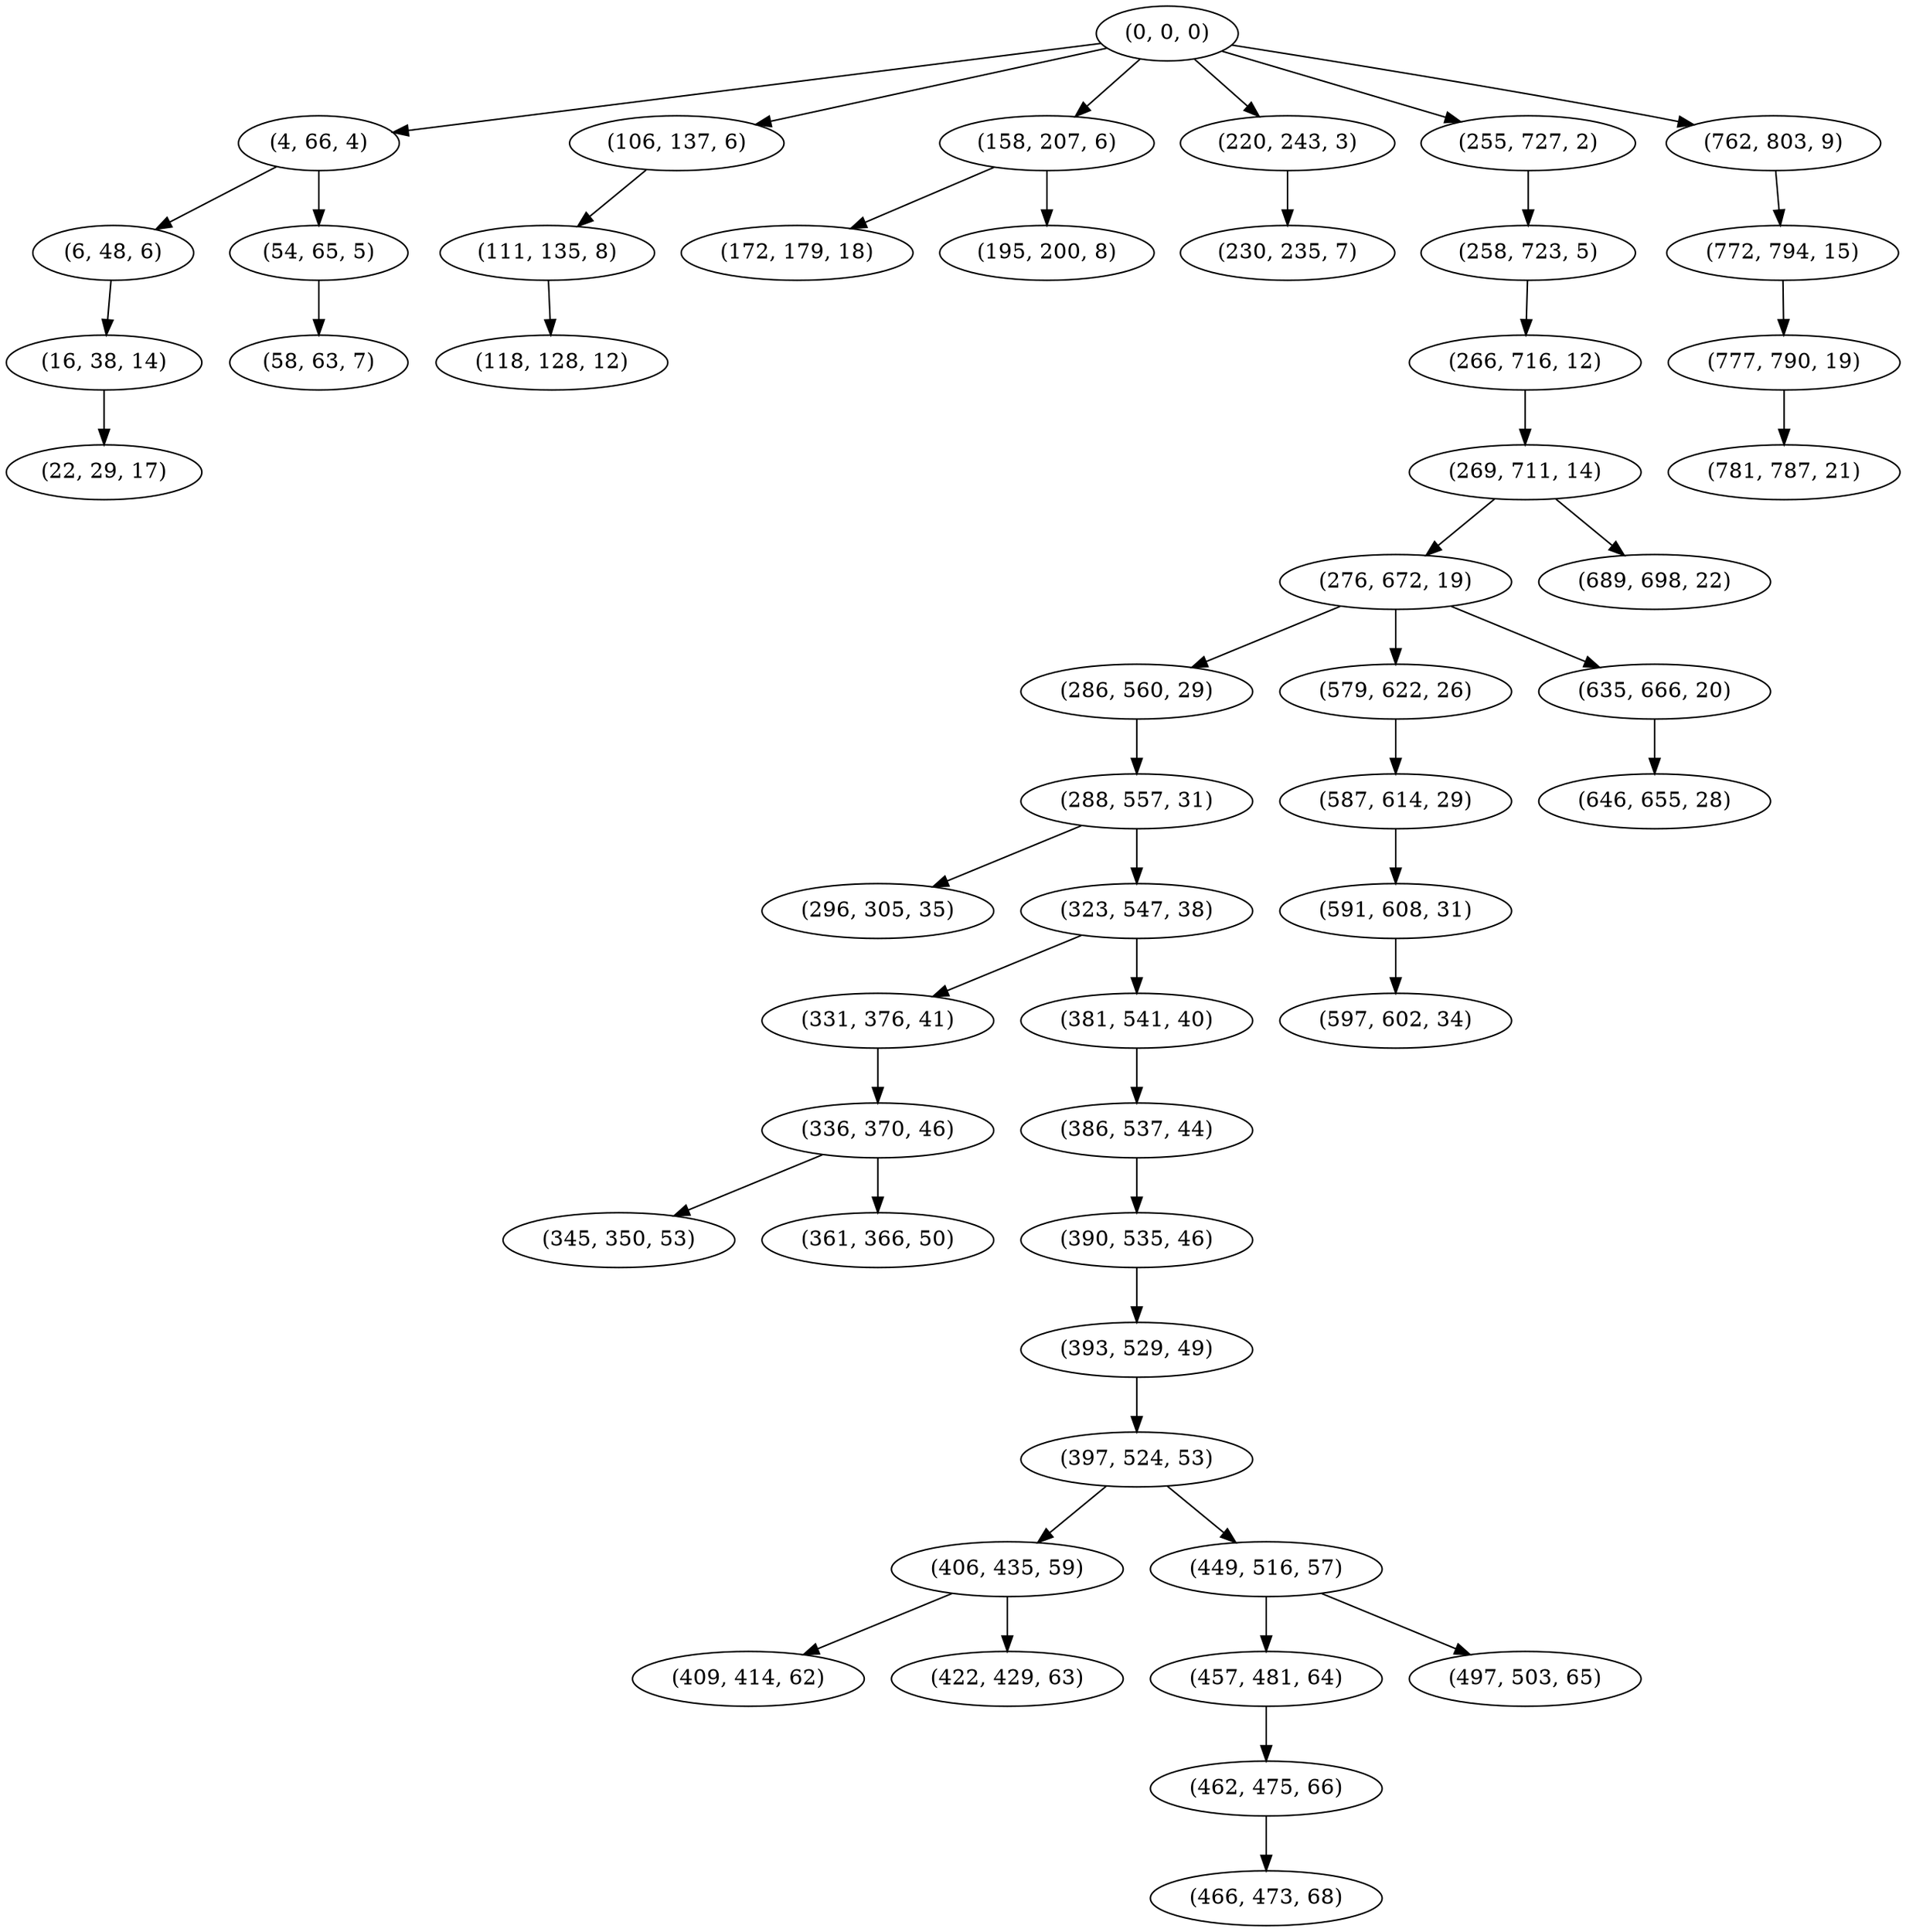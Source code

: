 digraph tree {
    "(0, 0, 0)";
    "(4, 66, 4)";
    "(6, 48, 6)";
    "(16, 38, 14)";
    "(22, 29, 17)";
    "(54, 65, 5)";
    "(58, 63, 7)";
    "(106, 137, 6)";
    "(111, 135, 8)";
    "(118, 128, 12)";
    "(158, 207, 6)";
    "(172, 179, 18)";
    "(195, 200, 8)";
    "(220, 243, 3)";
    "(230, 235, 7)";
    "(255, 727, 2)";
    "(258, 723, 5)";
    "(266, 716, 12)";
    "(269, 711, 14)";
    "(276, 672, 19)";
    "(286, 560, 29)";
    "(288, 557, 31)";
    "(296, 305, 35)";
    "(323, 547, 38)";
    "(331, 376, 41)";
    "(336, 370, 46)";
    "(345, 350, 53)";
    "(361, 366, 50)";
    "(381, 541, 40)";
    "(386, 537, 44)";
    "(390, 535, 46)";
    "(393, 529, 49)";
    "(397, 524, 53)";
    "(406, 435, 59)";
    "(409, 414, 62)";
    "(422, 429, 63)";
    "(449, 516, 57)";
    "(457, 481, 64)";
    "(462, 475, 66)";
    "(466, 473, 68)";
    "(497, 503, 65)";
    "(579, 622, 26)";
    "(587, 614, 29)";
    "(591, 608, 31)";
    "(597, 602, 34)";
    "(635, 666, 20)";
    "(646, 655, 28)";
    "(689, 698, 22)";
    "(762, 803, 9)";
    "(772, 794, 15)";
    "(777, 790, 19)";
    "(781, 787, 21)";
    "(0, 0, 0)" -> "(4, 66, 4)";
    "(0, 0, 0)" -> "(106, 137, 6)";
    "(0, 0, 0)" -> "(158, 207, 6)";
    "(0, 0, 0)" -> "(220, 243, 3)";
    "(0, 0, 0)" -> "(255, 727, 2)";
    "(0, 0, 0)" -> "(762, 803, 9)";
    "(4, 66, 4)" -> "(6, 48, 6)";
    "(4, 66, 4)" -> "(54, 65, 5)";
    "(6, 48, 6)" -> "(16, 38, 14)";
    "(16, 38, 14)" -> "(22, 29, 17)";
    "(54, 65, 5)" -> "(58, 63, 7)";
    "(106, 137, 6)" -> "(111, 135, 8)";
    "(111, 135, 8)" -> "(118, 128, 12)";
    "(158, 207, 6)" -> "(172, 179, 18)";
    "(158, 207, 6)" -> "(195, 200, 8)";
    "(220, 243, 3)" -> "(230, 235, 7)";
    "(255, 727, 2)" -> "(258, 723, 5)";
    "(258, 723, 5)" -> "(266, 716, 12)";
    "(266, 716, 12)" -> "(269, 711, 14)";
    "(269, 711, 14)" -> "(276, 672, 19)";
    "(269, 711, 14)" -> "(689, 698, 22)";
    "(276, 672, 19)" -> "(286, 560, 29)";
    "(276, 672, 19)" -> "(579, 622, 26)";
    "(276, 672, 19)" -> "(635, 666, 20)";
    "(286, 560, 29)" -> "(288, 557, 31)";
    "(288, 557, 31)" -> "(296, 305, 35)";
    "(288, 557, 31)" -> "(323, 547, 38)";
    "(323, 547, 38)" -> "(331, 376, 41)";
    "(323, 547, 38)" -> "(381, 541, 40)";
    "(331, 376, 41)" -> "(336, 370, 46)";
    "(336, 370, 46)" -> "(345, 350, 53)";
    "(336, 370, 46)" -> "(361, 366, 50)";
    "(381, 541, 40)" -> "(386, 537, 44)";
    "(386, 537, 44)" -> "(390, 535, 46)";
    "(390, 535, 46)" -> "(393, 529, 49)";
    "(393, 529, 49)" -> "(397, 524, 53)";
    "(397, 524, 53)" -> "(406, 435, 59)";
    "(397, 524, 53)" -> "(449, 516, 57)";
    "(406, 435, 59)" -> "(409, 414, 62)";
    "(406, 435, 59)" -> "(422, 429, 63)";
    "(449, 516, 57)" -> "(457, 481, 64)";
    "(449, 516, 57)" -> "(497, 503, 65)";
    "(457, 481, 64)" -> "(462, 475, 66)";
    "(462, 475, 66)" -> "(466, 473, 68)";
    "(579, 622, 26)" -> "(587, 614, 29)";
    "(587, 614, 29)" -> "(591, 608, 31)";
    "(591, 608, 31)" -> "(597, 602, 34)";
    "(635, 666, 20)" -> "(646, 655, 28)";
    "(762, 803, 9)" -> "(772, 794, 15)";
    "(772, 794, 15)" -> "(777, 790, 19)";
    "(777, 790, 19)" -> "(781, 787, 21)";
}
